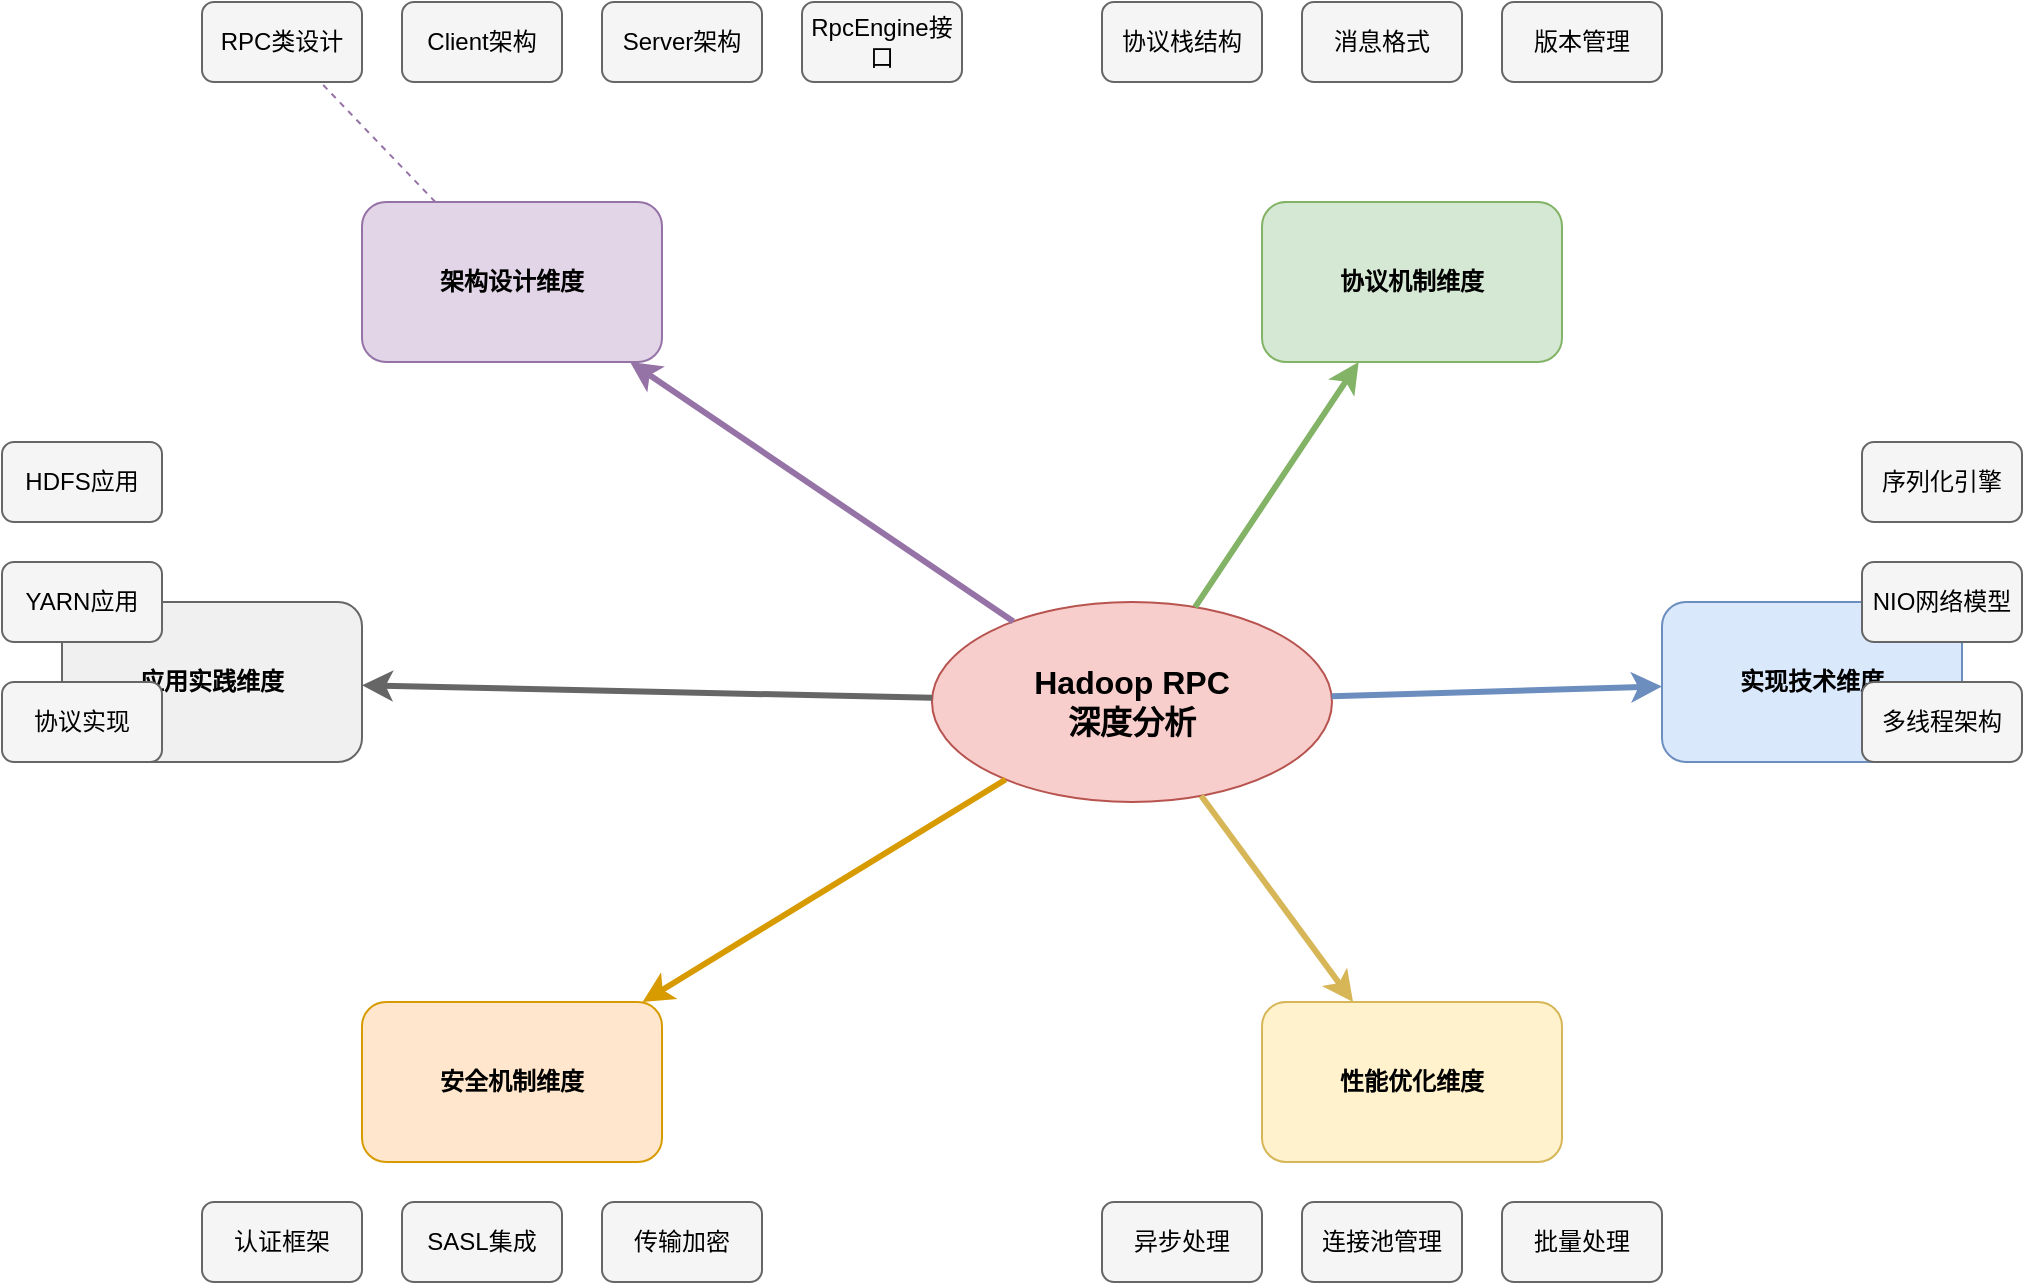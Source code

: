 <mxfile version="22.1.16">
  <diagram name="Analysis-Framework" id="analysis-framework">
    <mxGraphModel dx="1422" dy="794" grid="1" gridSize="10" guides="1" tooltips="1" connect="1" arrows="1" fold="1" page="1" pageScale="1" pageWidth="1169" pageHeight="827" math="0" shadow="0">
      <root>
        <mxCell id="0" />
        <mxCell id="1" parent="0" />
        
        <!-- 中心核心 -->
        <mxCell id="core" value="Hadoop RPC&#xa;深度分析" style="ellipse;whiteSpace=wrap;html=1;fillColor=#f8cecc;strokeColor=#b85450;fontSize=16;fontStyle=1;" vertex="1" parent="1">
          <mxGeometry x="485" y="350" width="200" height="100" as="geometry" />
        </mxCell>
        
        <!-- 六个维度 -->
        <mxCell id="architecture" value="架构设计维度" style="rounded=1;whiteSpace=wrap;html=1;fillColor=#e1d5e7;strokeColor=#9673a6;fontSize=12;fontStyle=1;" vertex="1" parent="1">
          <mxGeometry x="200" y="150" width="150" height="80" as="geometry" />
        </mxCell>
        
        <mxCell id="protocol" value="协议机制维度" style="rounded=1;whiteSpace=wrap;html=1;fillColor=#d5e8d4;strokeColor=#82b366;fontSize=12;fontStyle=1;" vertex="1" parent="1">
          <mxGeometry x="650" y="150" width="150" height="80" as="geometry" />
        </mxCell>
        
        <mxCell id="implementation" value="实现技术维度" style="rounded=1;whiteSpace=wrap;html=1;fillColor=#dae8fc;strokeColor=#6c8ebf;fontSize=12;fontStyle=1;" vertex="1" parent="1">
          <mxGeometry x="850" y="350" width="150" height="80" as="geometry" />
        </mxCell>
        
        <mxCell id="performance" value="性能优化维度" style="rounded=1;whiteSpace=wrap;html=1;fillColor=#fff2cc;strokeColor=#d6b656;fontSize=12;fontStyle=1;" vertex="1" parent="1">
          <mxGeometry x="650" y="550" width="150" height="80" as="geometry" />
        </mxCell>
        
        <mxCell id="security" value="安全机制维度" style="rounded=1;whiteSpace=wrap;html=1;fillColor=#ffe6cc;strokeColor=#d79b00;fontSize=12;fontStyle=1;" vertex="1" parent="1">
          <mxGeometry x="200" y="550" width="150" height="80" as="geometry" />
        </mxCell>
        
        <mxCell id="application" value="应用实践维度" style="rounded=1;whiteSpace=wrap;html=1;fillColor=#f0f0f0;strokeColor=#666666;fontSize=12;fontStyle=1;" vertex="1" parent="1">
          <mxGeometry x="50" y="350" width="150" height="80" as="geometry" />
        </mxCell>
        
        <!-- 架构设计维度的子项 -->
        <mxCell id="arch-rpc" value="RPC类设计" style="rounded=1;whiteSpace=wrap;html=1;fillColor=#f5f5f5;strokeColor=#666666;" vertex="1" parent="1">
          <mxGeometry x="120" y="50" width="80" height="40" as="geometry" />
        </mxCell>
        
        <mxCell id="arch-client" value="Client架构" style="rounded=1;whiteSpace=wrap;html=1;fillColor=#f5f5f5;strokeColor=#666666;" vertex="1" parent="1">
          <mxGeometry x="220" y="50" width="80" height="40" as="geometry" />
        </mxCell>
        
        <mxCell id="arch-server" value="Server架构" style="rounded=1;whiteSpace=wrap;html=1;fillColor=#f5f5f5;strokeColor=#666666;" vertex="1" parent="1">
          <mxGeometry x="320" y="50" width="80" height="40" as="geometry" />
        </mxCell>
        
        <mxCell id="arch-engine" value="RpcEngine接口" style="rounded=1;whiteSpace=wrap;html=1;fillColor=#f5f5f5;strokeColor=#666666;" vertex="1" parent="1">
          <mxGeometry x="420" y="50" width="80" height="40" as="geometry" />
        </mxCell>
        
        <!-- 协议机制维度的子项 -->
        <mxCell id="proto-stack" value="协议栈结构" style="rounded=1;whiteSpace=wrap;html=1;fillColor=#f5f5f5;strokeColor=#666666;" vertex="1" parent="1">
          <mxGeometry x="570" y="50" width="80" height="40" as="geometry" />
        </mxCell>
        
        <mxCell id="proto-message" value="消息格式" style="rounded=1;whiteSpace=wrap;html=1;fillColor=#f5f5f5;strokeColor=#666666;" vertex="1" parent="1">
          <mxGeometry x="670" y="50" width="80" height="40" as="geometry" />
        </mxCell>
        
        <mxCell id="proto-version" value="版本管理" style="rounded=1;whiteSpace=wrap;html=1;fillColor=#f5f5f5;strokeColor=#666666;" vertex="1" parent="1">
          <mxGeometry x="770" y="50" width="80" height="40" as="geometry" />
        </mxCell>
        
        <!-- 实现技术维度的子项 -->
        <mxCell id="impl-serial" value="序列化引擎" style="rounded=1;whiteSpace=wrap;html=1;fillColor=#f5f5f5;strokeColor=#666666;" vertex="1" parent="1">
          <mxGeometry x="950" y="270" width="80" height="40" as="geometry" />
        </mxCell>
        
        <mxCell id="impl-nio" value="NIO网络模型" style="rounded=1;whiteSpace=wrap;html=1;fillColor=#f5f5f5;strokeColor=#666666;" vertex="1" parent="1">
          <mxGeometry x="950" y="330" width="80" height="40" as="geometry" />
        </mxCell>
        
        <mxCell id="impl-thread" value="多线程架构" style="rounded=1;whiteSpace=wrap;html=1;fillColor=#f5f5f5;strokeColor=#666666;" vertex="1" parent="1">
          <mxGeometry x="950" y="390" width="80" height="40" as="geometry" />
        </mxCell>
        
        <!-- 性能优化维度的子项 -->
        <mxCell id="perf-async" value="异步处理" style="rounded=1;whiteSpace=wrap;html=1;fillColor=#f5f5f5;strokeColor=#666666;" vertex="1" parent="1">
          <mxGeometry x="570" y="650" width="80" height="40" as="geometry" />
        </mxCell>
        
        <mxCell id="perf-pool" value="连接池管理" style="rounded=1;whiteSpace=wrap;html=1;fillColor=#f5f5f5;strokeColor=#666666;" vertex="1" parent="1">
          <mxGeometry x="670" y="650" width="80" height="40" as="geometry" />
        </mxCell>
        
        <mxCell id="perf-batch" value="批量处理" style="rounded=1;whiteSpace=wrap;html=1;fillColor=#f5f5f5;strokeColor=#666666;" vertex="1" parent="1">
          <mxGeometry x="770" y="650" width="80" height="40" as="geometry" />
        </mxCell>
        
        <!-- 安全机制维度的子项 -->
        <mxCell id="sec-auth" value="认证框架" style="rounded=1;whiteSpace=wrap;html=1;fillColor=#f5f5f5;strokeColor=#666666;" vertex="1" parent="1">
          <mxGeometry x="120" y="650" width="80" height="40" as="geometry" />
        </mxCell>
        
        <mxCell id="sec-sasl" value="SASL集成" style="rounded=1;whiteSpace=wrap;html=1;fillColor=#f5f5f5;strokeColor=#666666;" vertex="1" parent="1">
          <mxGeometry x="220" y="650" width="80" height="40" as="geometry" />
        </mxCell>
        
        <mxCell id="sec-encrypt" value="传输加密" style="rounded=1;whiteSpace=wrap;html=1;fillColor=#f5f5f5;strokeColor=#666666;" vertex="1" parent="1">
          <mxGeometry x="320" y="650" width="80" height="40" as="geometry" />
        </mxCell>
        
        <!-- 应用实践维度的子项 -->
        <mxCell id="app-hdfs" value="HDFS应用" style="rounded=1;whiteSpace=wrap;html=1;fillColor=#f5f5f5;strokeColor=#666666;" vertex="1" parent="1">
          <mxGeometry x="20" y="270" width="80" height="40" as="geometry" />
        </mxCell>
        
        <mxCell id="app-yarn" value="YARN应用" style="rounded=1;whiteSpace=wrap;html=1;fillColor=#f5f5f5;strokeColor=#666666;" vertex="1" parent="1">
          <mxGeometry x="20" y="330" width="80" height="40" as="geometry" />
        </mxCell>
        
        <mxCell id="app-protocol" value="协议实现" style="rounded=1;whiteSpace=wrap;html=1;fillColor=#f5f5f5;strokeColor=#666666;" vertex="1" parent="1">
          <mxGeometry x="20" y="390" width="80" height="40" as="geometry" />
        </mxCell>
        
        <!-- 连接线 -->
        <mxCell id="core-to-arch" value="" style="endArrow=classic;html=1;strokeColor=#9673a6;strokeWidth=3;" edge="1" parent="1" source="core" target="architecture">
          <mxGeometry width="50" height="50" relative="1" as="geometry">
            <mxPoint x="400" y="300" as="sourcePoint" />
            <mxPoint x="450" y="250" as="targetPoint" />
          </mxGeometry>
        </mxCell>
        
        <mxCell id="core-to-proto" value="" style="endArrow=classic;html=1;strokeColor=#82b366;strokeWidth=3;" edge="1" parent="1" source="core" target="protocol">
          <mxGeometry width="50" height="50" relative="1" as="geometry">
            <mxPoint x="400" y="300" as="sourcePoint" />
            <mxPoint x="450" y="250" as="targetPoint" />
          </mxGeometry>
        </mxCell>
        
        <mxCell id="core-to-impl" value="" style="endArrow=classic;html=1;strokeColor=#6c8ebf;strokeWidth=3;" edge="1" parent="1" source="core" target="implementation">
          <mxGeometry width="50" height="50" relative="1" as="geometry">
            <mxPoint x="400" y="300" as="sourcePoint" />
            <mxPoint x="450" y="250" as="targetPoint" />
          </mxGeometry>
        </mxCell>
        
        <mxCell id="core-to-perf" value="" style="endArrow=classic;html=1;strokeColor=#d6b656;strokeWidth=3;" edge="1" parent="1" source="core" target="performance">
          <mxGeometry width="50" height="50" relative="1" as="geometry">
            <mxPoint x="400" y="300" as="sourcePoint" />
            <mxPoint x="450" y="250" as="targetPoint" />
          </mxGeometry>
        </mxCell>
        
        <mxCell id="core-to-sec" value="" style="endArrow=classic;html=1;strokeColor=#d79b00;strokeWidth=3;" edge="1" parent="1" source="core" target="security">
          <mxGeometry width="50" height="50" relative="1" as="geometry">
            <mxPoint x="400" y="300" as="sourcePoint" />
            <mxPoint x="450" y="250" as="targetPoint" />
          </mxGeometry>
        </mxCell>
        
        <mxCell id="core-to-app" value="" style="endArrow=classic;html=1;strokeColor=#666666;strokeWidth=3;" edge="1" parent="1" source="core" target="application">
          <mxGeometry width="50" height="50" relative="1" as="geometry">
            <mxPoint x="400" y="300" as="sourcePoint" />
            <mxPoint x="450" y="250" as="targetPoint" />
          </mxGeometry>
        </mxCell>
        
        <!-- 子项连接线 -->
        <mxCell id="arch-to-sub" value="" style="endArrow=none;html=1;strokeColor=#9673a6;strokeWidth=1;dashed=1;" edge="1" parent="1" source="architecture" target="arch-rpc">
          <mxGeometry width="50" height="50" relative="1" as="geometry">
            <mxPoint x="400" y="300" as="sourcePoint" />
            <mxPoint x="450" y="250" as="targetPoint" />
          </mxGeometry>
        </mxCell>
        
      </root>
    </mxGraphModel>
  </diagram>
</mxfile>
